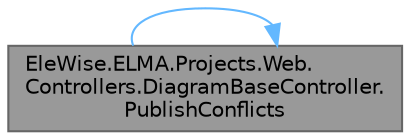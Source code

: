 digraph "EleWise.ELMA.Projects.Web.Controllers.DiagramBaseController.PublishConflicts"
{
 // LATEX_PDF_SIZE
  bgcolor="transparent";
  edge [fontname=Helvetica,fontsize=10,labelfontname=Helvetica,labelfontsize=10];
  node [fontname=Helvetica,fontsize=10,shape=box,height=0.2,width=0.4];
  rankdir="LR";
  Node1 [id="Node000001",label="EleWise.ELMA.Projects.Web.\lControllers.DiagramBaseController.\lPublishConflicts",height=0.2,width=0.4,color="gray40", fillcolor="grey60", style="filled", fontcolor="black",tooltip="Возвращает конфликты и предупреждения перед публикацией плана проекта"];
  Node1 -> Node1 [id="edge1_Node000001_Node000001",color="steelblue1",style="solid",tooltip=" "];
}
